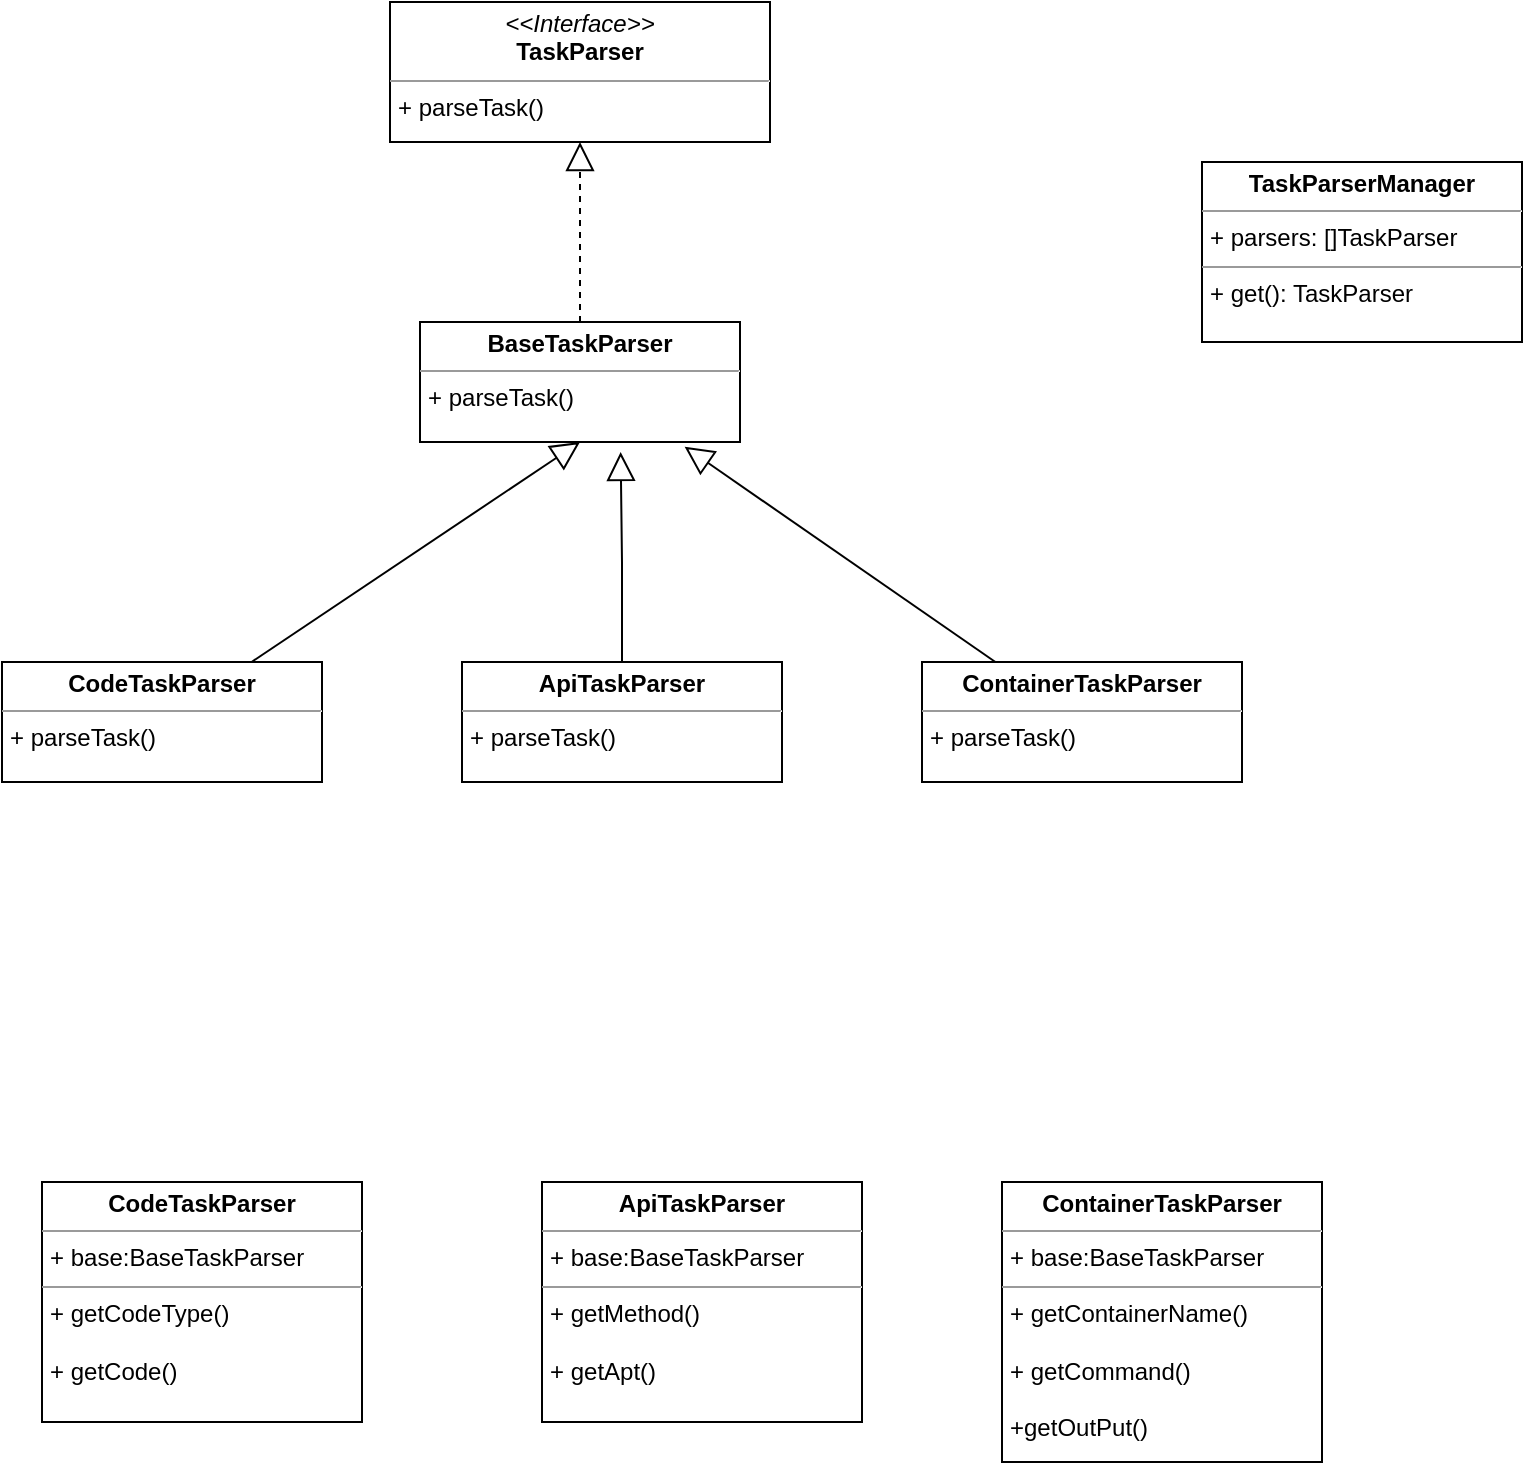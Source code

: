 <mxfile version="21.6.2" type="github">
  <diagram name="第 1 页" id="pL6o1hPsilaNsxKVQC7H">
    <mxGraphModel dx="1272" dy="607" grid="1" gridSize="10" guides="1" tooltips="1" connect="1" arrows="1" fold="1" page="1" pageScale="1" pageWidth="827" pageHeight="1169" math="0" shadow="0">
      <root>
        <mxCell id="0" />
        <mxCell id="1" parent="0" />
        <mxCell id="iDp6G9RWL84dcUS8WuOu-1" value="&lt;p style=&quot;margin:0px;margin-top:4px;text-align:center;&quot;&gt;&lt;i&gt;&amp;lt;&amp;lt;Interface&amp;gt;&amp;gt;&lt;/i&gt;&lt;br&gt;&lt;b&gt;TaskParser&lt;/b&gt;&lt;/p&gt;&lt;hr size=&quot;1&quot;&gt;&lt;p style=&quot;margin:0px;margin-left:4px;&quot;&gt;+ parseTask()&lt;br&gt;&lt;/p&gt;&lt;p style=&quot;margin:0px;margin-left:4px;&quot;&gt;&lt;br&gt;&lt;/p&gt;" style="verticalAlign=top;align=left;overflow=fill;fontSize=12;fontFamily=Helvetica;html=1;whiteSpace=wrap;" vertex="1" parent="1">
          <mxGeometry x="224" y="50" width="190" height="70" as="geometry" />
        </mxCell>
        <mxCell id="iDp6G9RWL84dcUS8WuOu-4" value="&lt;p style=&quot;margin:0px;margin-top:4px;text-align:center;&quot;&gt;&lt;b&gt;TaskParserManager&lt;/b&gt;&lt;/p&gt;&lt;hr size=&quot;1&quot;&gt;&lt;p style=&quot;margin:0px;margin-left:4px;&quot;&gt;+ parsers: []TaskParser&lt;/p&gt;&lt;hr size=&quot;1&quot;&gt;&lt;p style=&quot;margin:0px;margin-left:4px;&quot;&gt;+ get(): TaskParser&lt;/p&gt;" style="verticalAlign=top;align=left;overflow=fill;fontSize=12;fontFamily=Helvetica;html=1;whiteSpace=wrap;" vertex="1" parent="1">
          <mxGeometry x="630" y="130" width="160" height="90" as="geometry" />
        </mxCell>
        <mxCell id="iDp6G9RWL84dcUS8WuOu-17" style="edgeStyle=orthogonalEdgeStyle;rounded=0;orthogonalLoop=1;jettySize=auto;html=1;entryX=0.5;entryY=1;entryDx=0;entryDy=0;dashed=1;endArrow=block;endFill=0;endSize=12;" edge="1" parent="1" source="iDp6G9RWL84dcUS8WuOu-6" target="iDp6G9RWL84dcUS8WuOu-1">
          <mxGeometry relative="1" as="geometry" />
        </mxCell>
        <mxCell id="iDp6G9RWL84dcUS8WuOu-6" value="&lt;p style=&quot;margin:0px;margin-top:4px;text-align:center;&quot;&gt;&lt;b&gt;BaseTaskParser&lt;/b&gt;&lt;/p&gt;&lt;hr size=&quot;1&quot;&gt;&lt;p style=&quot;margin:0px;margin-left:4px;&quot;&gt;+ parseTask()&lt;/p&gt;" style="verticalAlign=top;align=left;overflow=fill;fontSize=12;fontFamily=Helvetica;html=1;whiteSpace=wrap;" vertex="1" parent="1">
          <mxGeometry x="239" y="210" width="160" height="60" as="geometry" />
        </mxCell>
        <mxCell id="iDp6G9RWL84dcUS8WuOu-7" value="&lt;p style=&quot;margin:0px;margin-top:4px;text-align:center;&quot;&gt;&lt;b&gt;CodeTaskParser&lt;/b&gt;&lt;/p&gt;&lt;hr size=&quot;1&quot;&gt;&lt;p style=&quot;margin:0px;margin-left:4px;&quot;&gt;+ base:BaseTaskParser&lt;/p&gt;&lt;hr size=&quot;1&quot;&gt;&lt;p style=&quot;margin:0px;margin-left:4px;&quot;&gt;+ getCodeType()&lt;/p&gt;&lt;p style=&quot;margin:0px;margin-left:4px;&quot;&gt;&lt;br&gt;&lt;/p&gt;&lt;p style=&quot;margin:0px;margin-left:4px;&quot;&gt;+ getCode()&lt;/p&gt;" style="verticalAlign=top;align=left;overflow=fill;fontSize=12;fontFamily=Helvetica;html=1;whiteSpace=wrap;" vertex="1" parent="1">
          <mxGeometry x="50" y="640" width="160" height="120" as="geometry" />
        </mxCell>
        <mxCell id="iDp6G9RWL84dcUS8WuOu-8" value="&lt;p style=&quot;margin:0px;margin-top:4px;text-align:center;&quot;&gt;&lt;b&gt;ApiTaskParser&lt;/b&gt;&lt;/p&gt;&lt;hr size=&quot;1&quot;&gt;&lt;p style=&quot;margin:0px;margin-left:4px;&quot;&gt;+ base:BaseTaskParser&lt;/p&gt;&lt;hr size=&quot;1&quot;&gt;&lt;p style=&quot;margin:0px;margin-left:4px;&quot;&gt;+ getMethod()&lt;/p&gt;&lt;p style=&quot;margin:0px;margin-left:4px;&quot;&gt;&lt;br&gt;&lt;/p&gt;&lt;p style=&quot;margin:0px;margin-left:4px;&quot;&gt;+ getApt()&lt;/p&gt;" style="verticalAlign=top;align=left;overflow=fill;fontSize=12;fontFamily=Helvetica;html=1;whiteSpace=wrap;" vertex="1" parent="1">
          <mxGeometry x="300" y="640" width="160" height="120" as="geometry" />
        </mxCell>
        <mxCell id="iDp6G9RWL84dcUS8WuOu-9" value="&lt;p style=&quot;margin:0px;margin-top:4px;text-align:center;&quot;&gt;&lt;b&gt;ContainerTaskParser&lt;/b&gt;&lt;/p&gt;&lt;hr size=&quot;1&quot;&gt;&lt;p style=&quot;margin:0px;margin-left:4px;&quot;&gt;+ base:BaseTaskParser&lt;/p&gt;&lt;hr size=&quot;1&quot;&gt;&lt;p style=&quot;margin:0px;margin-left:4px;&quot;&gt;+ getContainerName()&lt;/p&gt;&lt;p style=&quot;margin:0px;margin-left:4px;&quot;&gt;&lt;br&gt;&lt;/p&gt;&lt;p style=&quot;margin:0px;margin-left:4px;&quot;&gt;+ getCommand()&lt;/p&gt;&lt;p style=&quot;margin:0px;margin-left:4px;&quot;&gt;&lt;br&gt;&lt;/p&gt;&lt;p style=&quot;margin:0px;margin-left:4px;&quot;&gt;+getOutPut()&lt;/p&gt;&lt;p style=&quot;margin:0px;margin-left:4px;&quot;&gt;&lt;br&gt;&lt;/p&gt;" style="verticalAlign=top;align=left;overflow=fill;fontSize=12;fontFamily=Helvetica;html=1;whiteSpace=wrap;" vertex="1" parent="1">
          <mxGeometry x="530" y="640" width="160" height="140" as="geometry" />
        </mxCell>
        <mxCell id="iDp6G9RWL84dcUS8WuOu-18" style="rounded=0;orthogonalLoop=1;jettySize=auto;html=1;entryX=0.5;entryY=1;entryDx=0;entryDy=0;endArrow=block;endFill=0;endSize=12;" edge="1" parent="1" source="iDp6G9RWL84dcUS8WuOu-10" target="iDp6G9RWL84dcUS8WuOu-6">
          <mxGeometry relative="1" as="geometry" />
        </mxCell>
        <mxCell id="iDp6G9RWL84dcUS8WuOu-10" value="&lt;p style=&quot;margin:0px;margin-top:4px;text-align:center;&quot;&gt;&lt;b&gt;CodeTaskParser&lt;/b&gt;&lt;/p&gt;&lt;hr size=&quot;1&quot;&gt;&lt;p style=&quot;margin:0px;margin-left:4px;&quot;&gt;+ parseTask()&lt;/p&gt;" style="verticalAlign=top;align=left;overflow=fill;fontSize=12;fontFamily=Helvetica;html=1;whiteSpace=wrap;" vertex="1" parent="1">
          <mxGeometry x="30" y="380" width="160" height="60" as="geometry" />
        </mxCell>
        <mxCell id="iDp6G9RWL84dcUS8WuOu-19" style="edgeStyle=orthogonalEdgeStyle;rounded=0;orthogonalLoop=1;jettySize=auto;html=1;entryX=0.627;entryY=1.083;entryDx=0;entryDy=0;entryPerimeter=0;endArrow=block;endFill=0;endSize=12;" edge="1" parent="1" source="iDp6G9RWL84dcUS8WuOu-15" target="iDp6G9RWL84dcUS8WuOu-6">
          <mxGeometry relative="1" as="geometry" />
        </mxCell>
        <mxCell id="iDp6G9RWL84dcUS8WuOu-15" value="&lt;p style=&quot;margin:0px;margin-top:4px;text-align:center;&quot;&gt;&lt;b&gt;ApiTaskParser&lt;/b&gt;&lt;/p&gt;&lt;hr size=&quot;1&quot;&gt;&lt;p style=&quot;margin:0px;margin-left:4px;&quot;&gt;+ parseTask()&lt;/p&gt;" style="verticalAlign=top;align=left;overflow=fill;fontSize=12;fontFamily=Helvetica;html=1;whiteSpace=wrap;" vertex="1" parent="1">
          <mxGeometry x="260" y="380" width="160" height="60" as="geometry" />
        </mxCell>
        <mxCell id="iDp6G9RWL84dcUS8WuOu-20" style="rounded=0;orthogonalLoop=1;jettySize=auto;html=1;entryX=0.827;entryY=1.039;entryDx=0;entryDy=0;entryPerimeter=0;endArrow=block;endFill=0;endSize=12;" edge="1" parent="1" source="iDp6G9RWL84dcUS8WuOu-16" target="iDp6G9RWL84dcUS8WuOu-6">
          <mxGeometry relative="1" as="geometry" />
        </mxCell>
        <mxCell id="iDp6G9RWL84dcUS8WuOu-16" value="&lt;p style=&quot;margin:0px;margin-top:4px;text-align:center;&quot;&gt;&lt;b&gt;ContainerTaskParser&lt;/b&gt;&lt;/p&gt;&lt;hr size=&quot;1&quot;&gt;&lt;p style=&quot;margin:0px;margin-left:4px;&quot;&gt;+ parseTask()&lt;/p&gt;" style="verticalAlign=top;align=left;overflow=fill;fontSize=12;fontFamily=Helvetica;html=1;whiteSpace=wrap;" vertex="1" parent="1">
          <mxGeometry x="490" y="380" width="160" height="60" as="geometry" />
        </mxCell>
      </root>
    </mxGraphModel>
  </diagram>
</mxfile>
